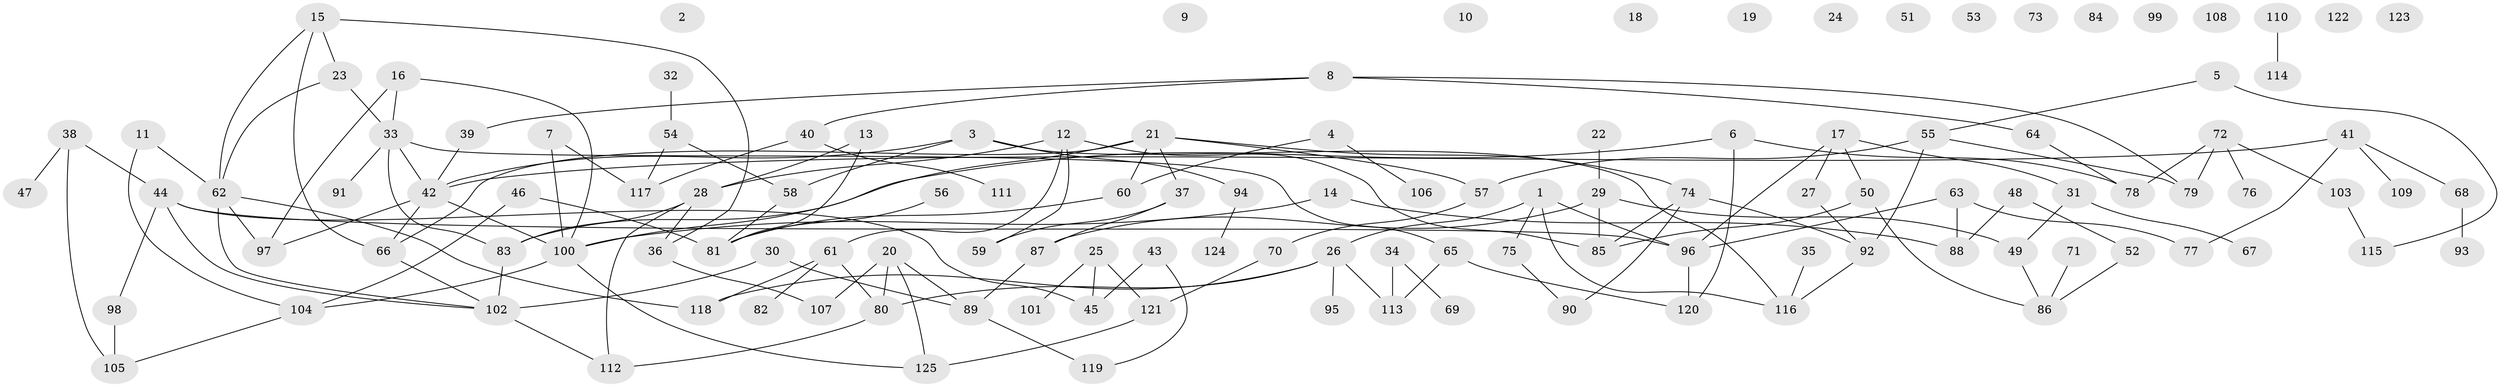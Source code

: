 // coarse degree distribution, {7: 0.04597701149425287, 0: 0.1724137931034483, 9: 0.022988505747126436, 1: 0.16091954022988506, 2: 0.1839080459770115, 3: 0.13793103448275862, 5: 0.06896551724137931, 6: 0.04597701149425287, 8: 0.011494252873563218, 4: 0.14942528735632185}
// Generated by graph-tools (version 1.1) at 2025/41/03/06/25 10:41:23]
// undirected, 125 vertices, 159 edges
graph export_dot {
graph [start="1"]
  node [color=gray90,style=filled];
  1;
  2;
  3;
  4;
  5;
  6;
  7;
  8;
  9;
  10;
  11;
  12;
  13;
  14;
  15;
  16;
  17;
  18;
  19;
  20;
  21;
  22;
  23;
  24;
  25;
  26;
  27;
  28;
  29;
  30;
  31;
  32;
  33;
  34;
  35;
  36;
  37;
  38;
  39;
  40;
  41;
  42;
  43;
  44;
  45;
  46;
  47;
  48;
  49;
  50;
  51;
  52;
  53;
  54;
  55;
  56;
  57;
  58;
  59;
  60;
  61;
  62;
  63;
  64;
  65;
  66;
  67;
  68;
  69;
  70;
  71;
  72;
  73;
  74;
  75;
  76;
  77;
  78;
  79;
  80;
  81;
  82;
  83;
  84;
  85;
  86;
  87;
  88;
  89;
  90;
  91;
  92;
  93;
  94;
  95;
  96;
  97;
  98;
  99;
  100;
  101;
  102;
  103;
  104;
  105;
  106;
  107;
  108;
  109;
  110;
  111;
  112;
  113;
  114;
  115;
  116;
  117;
  118;
  119;
  120;
  121;
  122;
  123;
  124;
  125;
  1 -- 26;
  1 -- 75;
  1 -- 96;
  1 -- 116;
  3 -- 42;
  3 -- 58;
  3 -- 94;
  3 -- 116;
  4 -- 60;
  4 -- 106;
  5 -- 55;
  5 -- 115;
  6 -- 78;
  6 -- 83;
  6 -- 120;
  7 -- 100;
  7 -- 117;
  8 -- 39;
  8 -- 40;
  8 -- 64;
  8 -- 79;
  11 -- 62;
  11 -- 104;
  12 -- 28;
  12 -- 59;
  12 -- 61;
  12 -- 85;
  13 -- 28;
  13 -- 81;
  14 -- 88;
  14 -- 100;
  15 -- 23;
  15 -- 36;
  15 -- 62;
  15 -- 66;
  16 -- 33;
  16 -- 97;
  16 -- 100;
  17 -- 27;
  17 -- 31;
  17 -- 50;
  17 -- 96;
  20 -- 80;
  20 -- 89;
  20 -- 107;
  20 -- 125;
  21 -- 37;
  21 -- 57;
  21 -- 60;
  21 -- 66;
  21 -- 74;
  21 -- 100;
  22 -- 29;
  23 -- 33;
  23 -- 62;
  25 -- 45;
  25 -- 101;
  25 -- 121;
  26 -- 80;
  26 -- 95;
  26 -- 113;
  26 -- 118;
  27 -- 92;
  28 -- 36;
  28 -- 83;
  28 -- 112;
  29 -- 49;
  29 -- 85;
  29 -- 87;
  30 -- 89;
  30 -- 102;
  31 -- 49;
  31 -- 67;
  32 -- 54;
  33 -- 42;
  33 -- 65;
  33 -- 83;
  33 -- 91;
  34 -- 69;
  34 -- 113;
  35 -- 116;
  36 -- 107;
  37 -- 59;
  37 -- 87;
  38 -- 44;
  38 -- 47;
  38 -- 105;
  39 -- 42;
  40 -- 111;
  40 -- 117;
  41 -- 42;
  41 -- 68;
  41 -- 77;
  41 -- 109;
  42 -- 66;
  42 -- 97;
  42 -- 100;
  43 -- 45;
  43 -- 119;
  44 -- 45;
  44 -- 96;
  44 -- 98;
  44 -- 102;
  46 -- 81;
  46 -- 104;
  48 -- 52;
  48 -- 88;
  49 -- 86;
  50 -- 85;
  50 -- 86;
  52 -- 86;
  54 -- 58;
  54 -- 117;
  55 -- 57;
  55 -- 79;
  55 -- 92;
  56 -- 81;
  57 -- 70;
  58 -- 81;
  60 -- 81;
  61 -- 80;
  61 -- 82;
  61 -- 118;
  62 -- 97;
  62 -- 102;
  62 -- 118;
  63 -- 77;
  63 -- 88;
  63 -- 96;
  64 -- 78;
  65 -- 113;
  65 -- 120;
  66 -- 102;
  68 -- 93;
  70 -- 121;
  71 -- 86;
  72 -- 76;
  72 -- 78;
  72 -- 79;
  72 -- 103;
  74 -- 85;
  74 -- 90;
  74 -- 92;
  75 -- 90;
  80 -- 112;
  83 -- 102;
  87 -- 89;
  89 -- 119;
  92 -- 116;
  94 -- 124;
  96 -- 120;
  98 -- 105;
  100 -- 104;
  100 -- 125;
  102 -- 112;
  103 -- 115;
  104 -- 105;
  110 -- 114;
  121 -- 125;
}
